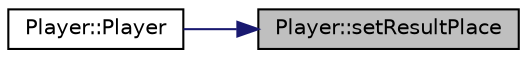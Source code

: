 digraph "Player::setResultPlace"
{
 // LATEX_PDF_SIZE
  edge [fontname="Helvetica",fontsize="10",labelfontname="Helvetica",labelfontsize="10"];
  node [fontname="Helvetica",fontsize="10",shape=record];
  rankdir="RL";
  Node1 [label="Player::setResultPlace",height=0.2,width=0.4,color="black", fillcolor="grey75", style="filled", fontcolor="black",tooltip=" "];
  Node1 -> Node2 [dir="back",color="midnightblue",fontsize="10",style="solid",fontname="Helvetica"];
  Node2 [label="Player::Player",height=0.2,width=0.4,color="black", fillcolor="white", style="filled",URL="$class_player.html#affe0cc3cb714f6deb4e62f0c0d3f1fd8",tooltip=" "];
}
